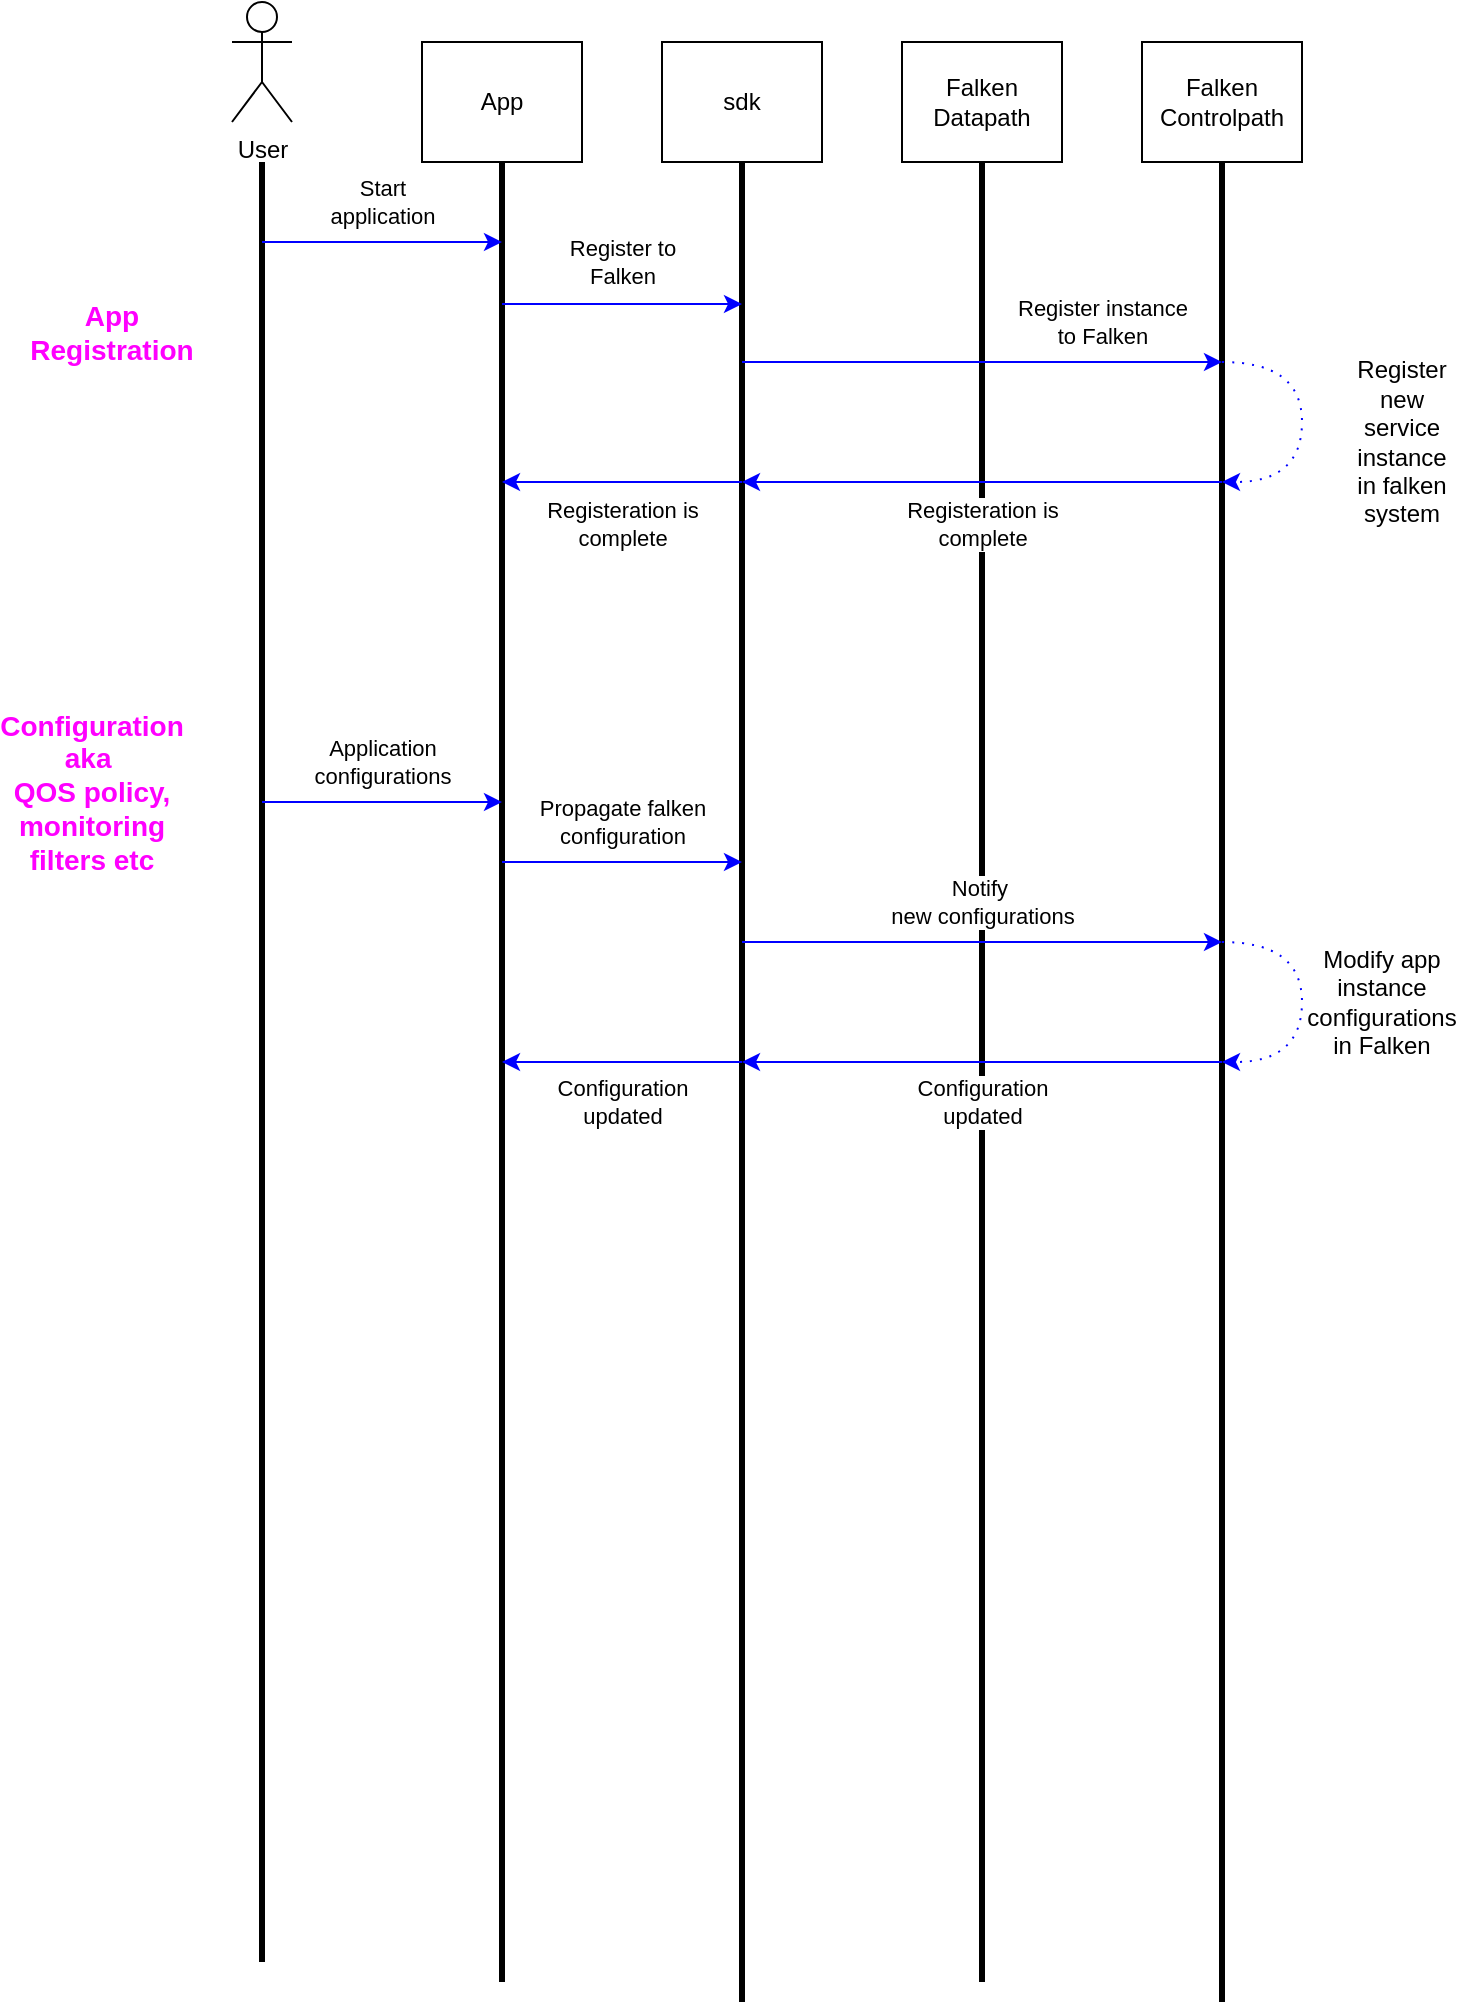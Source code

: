 <mxfile version="13.10.8" type="github">
  <diagram id="VsD32Yqnd9QGwdsxf9Xg" name="Page-1">
    <mxGraphModel dx="1360" dy="745" grid="1" gridSize="10" guides="1" tooltips="1" connect="1" arrows="1" fold="1" page="1" pageScale="1" pageWidth="850" pageHeight="1100" math="0" shadow="0">
      <root>
        <mxCell id="0" />
        <mxCell id="1" parent="0" />
        <mxCell id="_Ieq1ObKjWpfHSGJmK0j-1" value="App" style="rounded=0;whiteSpace=wrap;html=1;" vertex="1" parent="1">
          <mxGeometry x="240" y="60" width="80" height="60" as="geometry" />
        </mxCell>
        <mxCell id="_Ieq1ObKjWpfHSGJmK0j-2" value="sdk" style="rounded=0;whiteSpace=wrap;html=1;" vertex="1" parent="1">
          <mxGeometry x="360" y="60" width="80" height="60" as="geometry" />
        </mxCell>
        <mxCell id="_Ieq1ObKjWpfHSGJmK0j-3" value="Falken Datapath" style="rounded=0;whiteSpace=wrap;html=1;" vertex="1" parent="1">
          <mxGeometry x="480" y="60" width="80" height="60" as="geometry" />
        </mxCell>
        <mxCell id="_Ieq1ObKjWpfHSGJmK0j-4" value="Falken&lt;br&gt;Controlpath" style="rounded=0;whiteSpace=wrap;html=1;" vertex="1" parent="1">
          <mxGeometry x="600" y="60" width="80" height="60" as="geometry" />
        </mxCell>
        <mxCell id="_Ieq1ObKjWpfHSGJmK0j-7" value="User" style="shape=umlActor;verticalLabelPosition=bottom;verticalAlign=top;html=1;outlineConnect=0;" vertex="1" parent="1">
          <mxGeometry x="145" y="40" width="30" height="60" as="geometry" />
        </mxCell>
        <mxCell id="_Ieq1ObKjWpfHSGJmK0j-10" value="" style="endArrow=none;html=1;strokeWidth=3;" edge="1" parent="1">
          <mxGeometry width="50" height="50" relative="1" as="geometry">
            <mxPoint x="160" y="1020" as="sourcePoint" />
            <mxPoint x="160" y="120" as="targetPoint" />
          </mxGeometry>
        </mxCell>
        <mxCell id="_Ieq1ObKjWpfHSGJmK0j-11" value="" style="endArrow=none;html=1;strokeWidth=3;" edge="1" parent="1">
          <mxGeometry width="50" height="50" relative="1" as="geometry">
            <mxPoint x="280" y="1030" as="sourcePoint" />
            <mxPoint x="280" y="120" as="targetPoint" />
          </mxGeometry>
        </mxCell>
        <mxCell id="_Ieq1ObKjWpfHSGJmK0j-12" value="" style="endArrow=none;html=1;strokeWidth=3;entryX=0.5;entryY=1;entryDx=0;entryDy=0;" edge="1" parent="1" target="_Ieq1ObKjWpfHSGJmK0j-2">
          <mxGeometry width="50" height="50" relative="1" as="geometry">
            <mxPoint x="400" y="1040" as="sourcePoint" />
            <mxPoint x="180" y="140" as="targetPoint" />
          </mxGeometry>
        </mxCell>
        <mxCell id="_Ieq1ObKjWpfHSGJmK0j-13" value="" style="endArrow=none;html=1;strokeWidth=3;entryX=0.5;entryY=1;entryDx=0;entryDy=0;" edge="1" parent="1" target="_Ieq1ObKjWpfHSGJmK0j-3">
          <mxGeometry width="50" height="50" relative="1" as="geometry">
            <mxPoint x="520" y="1030" as="sourcePoint" />
            <mxPoint x="190" y="150" as="targetPoint" />
          </mxGeometry>
        </mxCell>
        <mxCell id="_Ieq1ObKjWpfHSGJmK0j-14" value="" style="endArrow=none;html=1;strokeWidth=3;entryX=0.5;entryY=1;entryDx=0;entryDy=0;" edge="1" parent="1" target="_Ieq1ObKjWpfHSGJmK0j-4">
          <mxGeometry width="50" height="50" relative="1" as="geometry">
            <mxPoint x="640" y="1040" as="sourcePoint" />
            <mxPoint x="200" y="160" as="targetPoint" />
          </mxGeometry>
        </mxCell>
        <mxCell id="_Ieq1ObKjWpfHSGJmK0j-15" value="Start&lt;br&gt;application" style="endArrow=classic;html=1;strokeWidth=1;strokeColor=#0000FF;" edge="1" parent="1">
          <mxGeometry y="20" width="50" height="50" relative="1" as="geometry">
            <mxPoint x="160" y="160" as="sourcePoint" />
            <mxPoint x="280" y="160" as="targetPoint" />
            <mxPoint as="offset" />
          </mxGeometry>
        </mxCell>
        <mxCell id="_Ieq1ObKjWpfHSGJmK0j-16" value="Register to&lt;br&gt;Falken" style="endArrow=classic;html=1;strokeWidth=1;strokeColor=#0000FF;" edge="1" parent="1">
          <mxGeometry y="21" width="50" height="50" relative="1" as="geometry">
            <mxPoint x="280" y="191" as="sourcePoint" />
            <mxPoint x="400" y="191" as="targetPoint" />
            <mxPoint as="offset" />
          </mxGeometry>
        </mxCell>
        <mxCell id="_Ieq1ObKjWpfHSGJmK0j-18" value="Register instance&lt;br&gt;to Falken" style="endArrow=classic;html=1;strokeWidth=1;strokeColor=#0000FF;" edge="1" parent="1">
          <mxGeometry x="0.5" y="20" width="50" height="50" relative="1" as="geometry">
            <mxPoint x="400" y="220" as="sourcePoint" />
            <mxPoint x="640" y="220" as="targetPoint" />
            <mxPoint as="offset" />
          </mxGeometry>
        </mxCell>
        <mxCell id="_Ieq1ObKjWpfHSGJmK0j-20" value="" style="endArrow=classic;html=1;strokeColor=#0000FF;strokeWidth=1;edgeStyle=orthogonalEdgeStyle;curved=1;dashed=1;dashPattern=1 4;" edge="1" parent="1">
          <mxGeometry width="50" height="50" relative="1" as="geometry">
            <mxPoint x="640" y="220" as="sourcePoint" />
            <mxPoint x="640" y="280" as="targetPoint" />
            <Array as="points">
              <mxPoint x="680" y="220" />
              <mxPoint x="680" y="280" />
            </Array>
          </mxGeometry>
        </mxCell>
        <mxCell id="_Ieq1ObKjWpfHSGJmK0j-21" value="Modify app instance configurations in Falken" style="text;html=1;strokeColor=none;fillColor=none;align=center;verticalAlign=middle;whiteSpace=wrap;rounded=0;" vertex="1" parent="1">
          <mxGeometry x="700" y="530" width="40" height="20" as="geometry" />
        </mxCell>
        <mxCell id="_Ieq1ObKjWpfHSGJmK0j-22" value="Registeration is&lt;br&gt;complete" style="endArrow=classic;html=1;strokeWidth=1;strokeColor=#0000FF;" edge="1" parent="1">
          <mxGeometry y="21" width="50" height="50" relative="1" as="geometry">
            <mxPoint x="640" y="280" as="sourcePoint" />
            <mxPoint x="400" y="280" as="targetPoint" />
            <mxPoint as="offset" />
          </mxGeometry>
        </mxCell>
        <mxCell id="_Ieq1ObKjWpfHSGJmK0j-29" value="&lt;font style=&quot;font-size: 14px&quot;&gt;&lt;b&gt;App Registration&lt;/b&gt;&lt;/font&gt;" style="text;html=1;strokeColor=none;fillColor=none;align=center;verticalAlign=middle;whiteSpace=wrap;rounded=0;fontColor=#FF00FF;" vertex="1" parent="1">
          <mxGeometry x="50" y="180" width="70" height="50" as="geometry" />
        </mxCell>
        <mxCell id="_Ieq1ObKjWpfHSGJmK0j-30" value="&lt;span style=&quot;font-size: 14px&quot;&gt;&lt;b&gt;Configuration&lt;br&gt;aka&amp;nbsp;&lt;br&gt;QOS policy, monitoring filters etc&lt;br&gt;&lt;/b&gt;&lt;/span&gt;" style="text;html=1;strokeColor=none;fillColor=none;align=center;verticalAlign=middle;whiteSpace=wrap;rounded=0;fontColor=#FF00FF;" vertex="1" parent="1">
          <mxGeometry x="40" y="410" width="70" height="50" as="geometry" />
        </mxCell>
        <mxCell id="_Ieq1ObKjWpfHSGJmK0j-31" value="Application&lt;br&gt;configurations" style="endArrow=classic;html=1;strokeWidth=1;strokeColor=#0000FF;" edge="1" parent="1">
          <mxGeometry y="20" width="50" height="50" relative="1" as="geometry">
            <mxPoint x="160" y="440" as="sourcePoint" />
            <mxPoint x="280" y="440" as="targetPoint" />
            <mxPoint as="offset" />
          </mxGeometry>
        </mxCell>
        <mxCell id="_Ieq1ObKjWpfHSGJmK0j-32" value="Propagate falken&lt;br&gt;configuration" style="endArrow=classic;html=1;strokeWidth=1;strokeColor=#0000FF;" edge="1" parent="1">
          <mxGeometry y="20" width="50" height="50" relative="1" as="geometry">
            <mxPoint x="280" y="470" as="sourcePoint" />
            <mxPoint x="400" y="470" as="targetPoint" />
            <mxPoint as="offset" />
          </mxGeometry>
        </mxCell>
        <mxCell id="_Ieq1ObKjWpfHSGJmK0j-33" value="Notify&amp;nbsp;&lt;br&gt;new configurations" style="endArrow=classic;html=1;strokeWidth=1;strokeColor=#0000FF;" edge="1" parent="1">
          <mxGeometry y="20" width="50" height="50" relative="1" as="geometry">
            <mxPoint x="400" y="510" as="sourcePoint" />
            <mxPoint x="640" y="510" as="targetPoint" />
            <mxPoint as="offset" />
          </mxGeometry>
        </mxCell>
        <mxCell id="_Ieq1ObKjWpfHSGJmK0j-34" value="" style="endArrow=classic;html=1;strokeColor=#0000FF;strokeWidth=1;edgeStyle=orthogonalEdgeStyle;curved=1;dashed=1;dashPattern=1 4;" edge="1" parent="1">
          <mxGeometry width="50" height="50" relative="1" as="geometry">
            <mxPoint x="640" y="510" as="sourcePoint" />
            <mxPoint x="640" y="570" as="targetPoint" />
            <Array as="points">
              <mxPoint x="680" y="510" />
              <mxPoint x="680" y="570" />
            </Array>
          </mxGeometry>
        </mxCell>
        <mxCell id="_Ieq1ObKjWpfHSGJmK0j-35" value="Register new service instance in falken system" style="text;html=1;strokeColor=none;fillColor=none;align=center;verticalAlign=middle;whiteSpace=wrap;rounded=0;" vertex="1" parent="1">
          <mxGeometry x="710" y="250" width="40" height="20" as="geometry" />
        </mxCell>
        <mxCell id="_Ieq1ObKjWpfHSGJmK0j-37" value="Configuration&lt;br&gt;updated" style="endArrow=classic;html=1;strokeWidth=1;strokeColor=#0000FF;" edge="1" parent="1">
          <mxGeometry y="20" width="50" height="50" relative="1" as="geometry">
            <mxPoint x="640" y="570" as="sourcePoint" />
            <mxPoint x="400" y="570" as="targetPoint" />
            <mxPoint as="offset" />
          </mxGeometry>
        </mxCell>
        <mxCell id="_Ieq1ObKjWpfHSGJmK0j-38" value="Registeration is&lt;br&gt;complete" style="endArrow=classic;html=1;strokeWidth=1;strokeColor=#0000FF;" edge="1" parent="1">
          <mxGeometry y="21" width="50" height="50" relative="1" as="geometry">
            <mxPoint x="400" y="280" as="sourcePoint" />
            <mxPoint x="280" y="280" as="targetPoint" />
            <mxPoint as="offset" />
          </mxGeometry>
        </mxCell>
        <mxCell id="_Ieq1ObKjWpfHSGJmK0j-39" value="Configuration&lt;br&gt;updated" style="endArrow=classic;html=1;strokeWidth=1;strokeColor=#0000FF;" edge="1" parent="1">
          <mxGeometry y="20" width="50" height="50" relative="1" as="geometry">
            <mxPoint x="400" y="570" as="sourcePoint" />
            <mxPoint x="280" y="570" as="targetPoint" />
            <mxPoint as="offset" />
          </mxGeometry>
        </mxCell>
      </root>
    </mxGraphModel>
  </diagram>
</mxfile>
